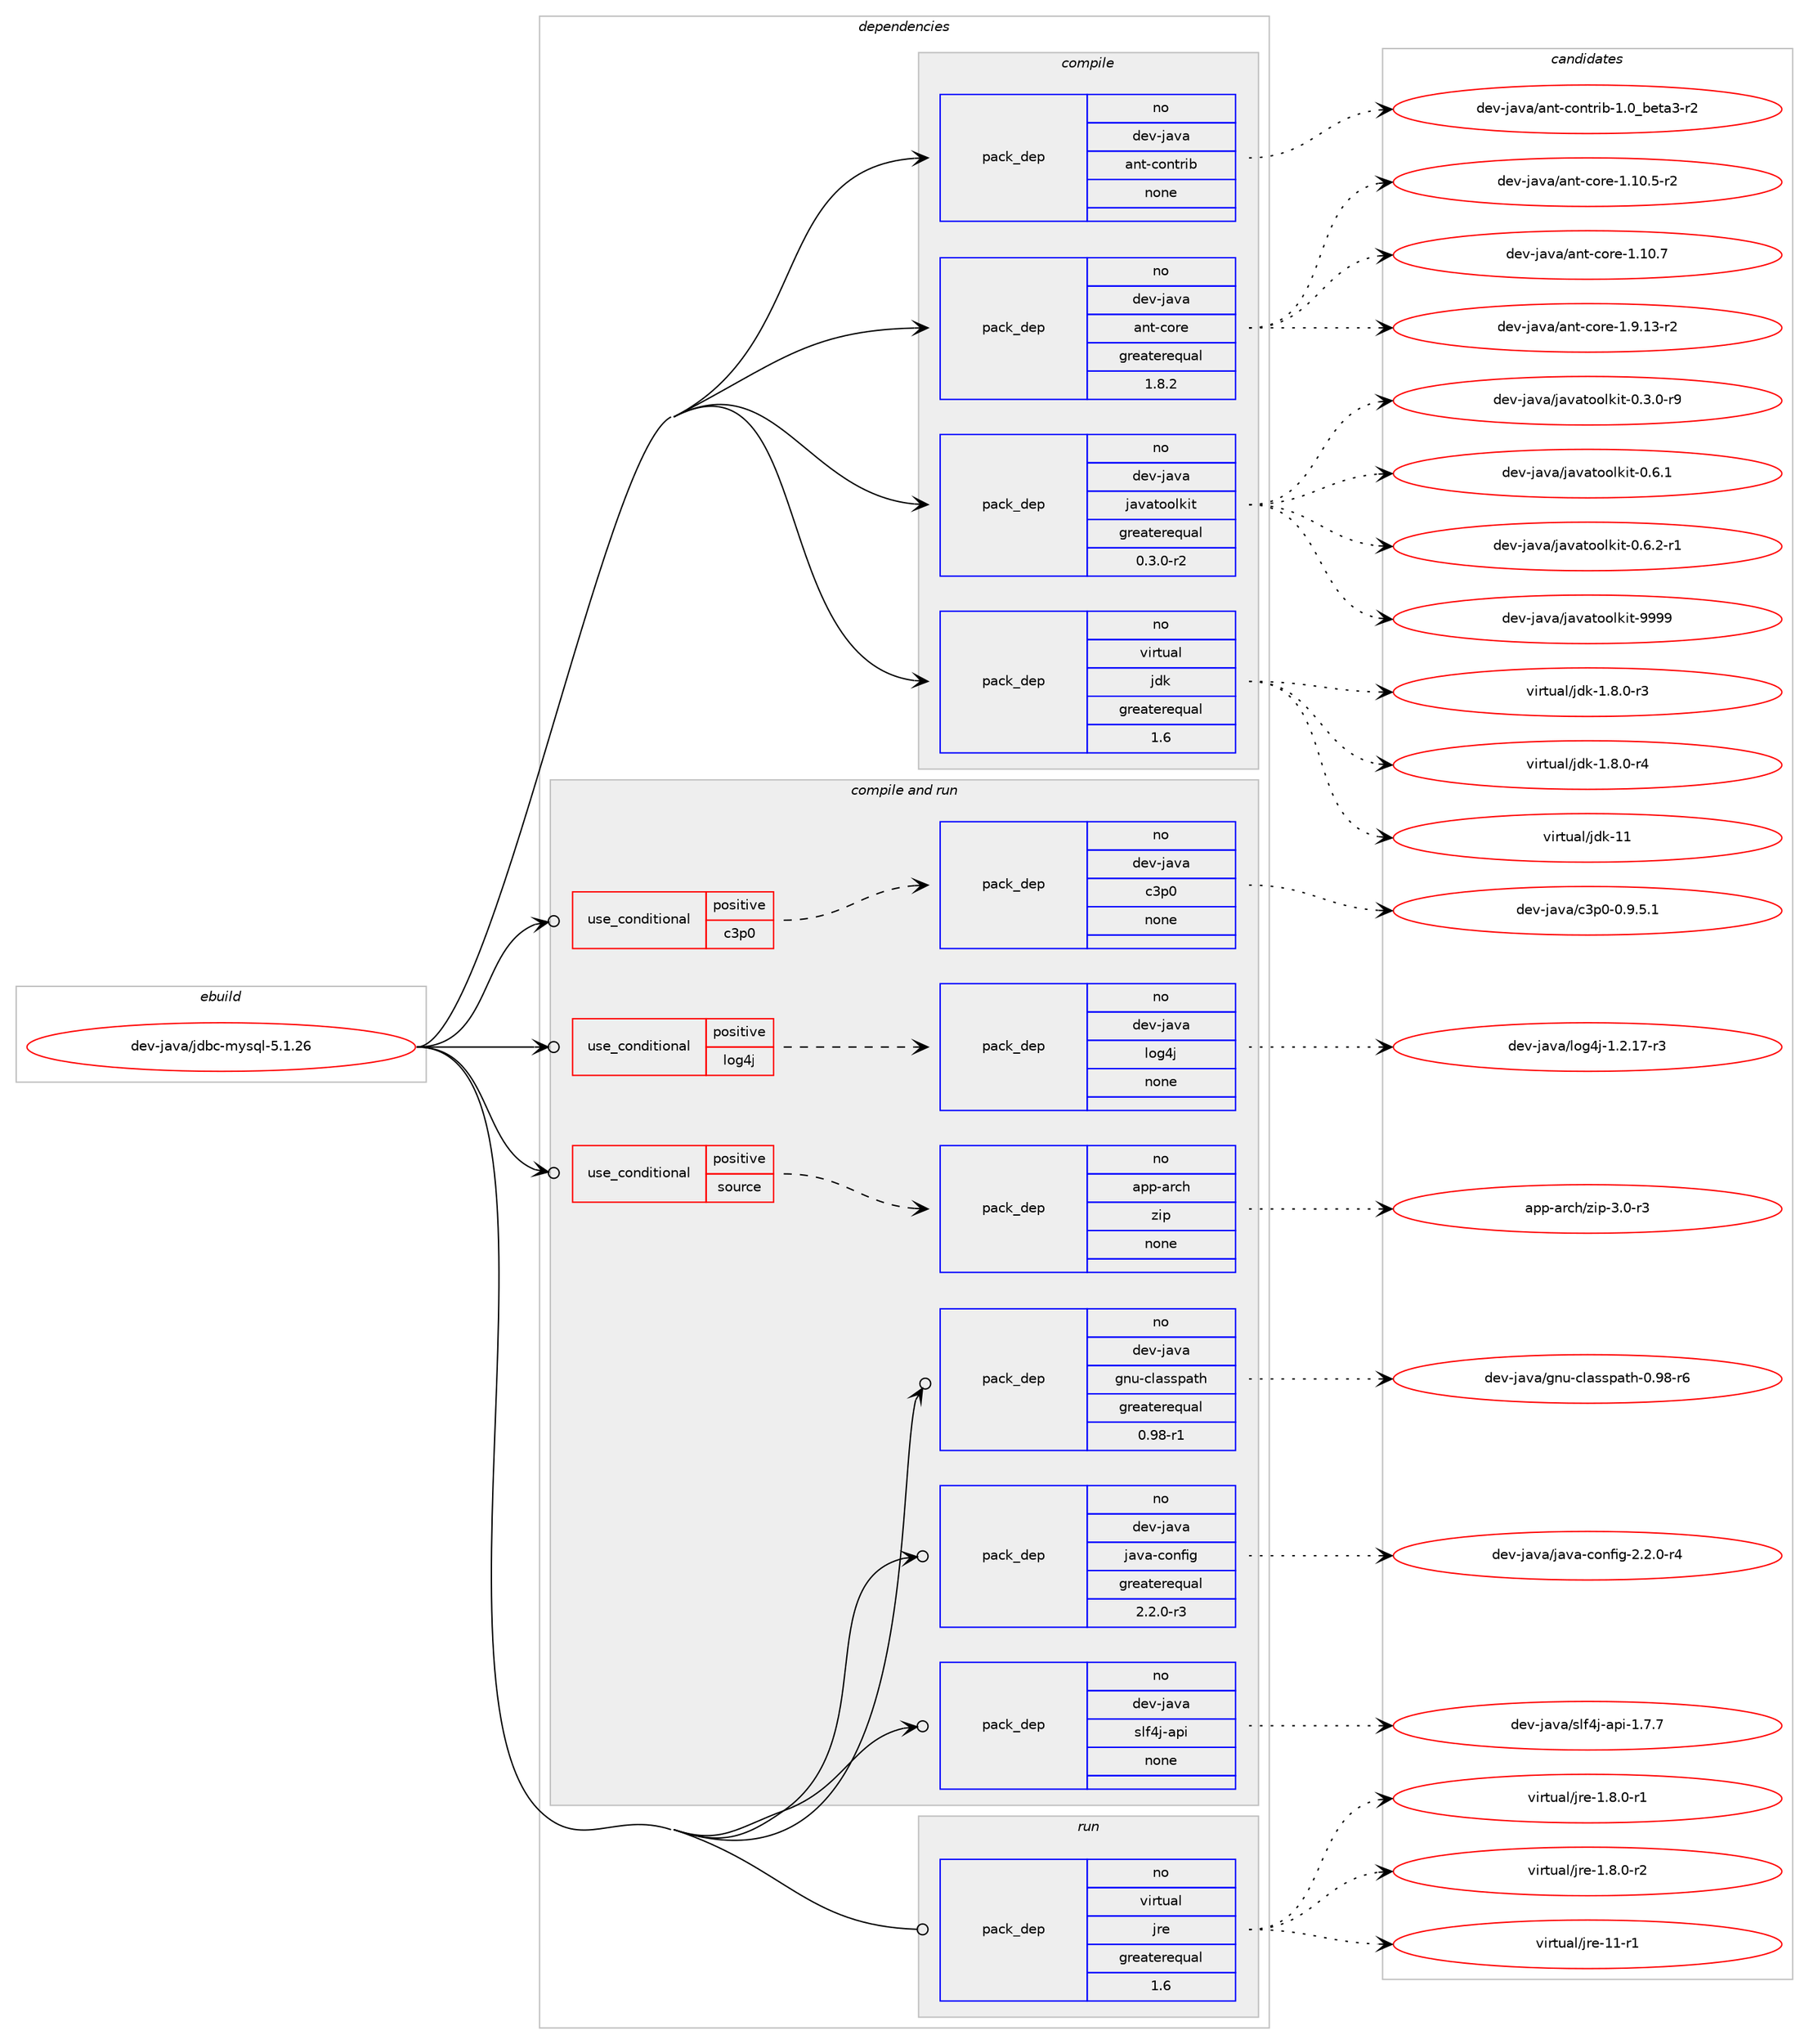digraph prolog {

# *************
# Graph options
# *************

newrank=true;
concentrate=true;
compound=true;
graph [rankdir=LR,fontname=Helvetica,fontsize=10,ranksep=1.5];#, ranksep=2.5, nodesep=0.2];
edge  [arrowhead=vee];
node  [fontname=Helvetica,fontsize=10];

# **********
# The ebuild
# **********

subgraph cluster_leftcol {
color=gray;
rank=same;
label=<<i>ebuild</i>>;
id [label="dev-java/jdbc-mysql-5.1.26", color=red, width=4, href="../dev-java/jdbc-mysql-5.1.26.svg"];
}

# ****************
# The dependencies
# ****************

subgraph cluster_midcol {
color=gray;
label=<<i>dependencies</i>>;
subgraph cluster_compile {
fillcolor="#eeeeee";
style=filled;
label=<<i>compile</i>>;
subgraph pack413615 {
dependency553799 [label=<<TABLE BORDER="0" CELLBORDER="1" CELLSPACING="0" CELLPADDING="4" WIDTH="220"><TR><TD ROWSPAN="6" CELLPADDING="30">pack_dep</TD></TR><TR><TD WIDTH="110">no</TD></TR><TR><TD>dev-java</TD></TR><TR><TD>ant-contrib</TD></TR><TR><TD>none</TD></TR><TR><TD></TD></TR></TABLE>>, shape=none, color=blue];
}
id:e -> dependency553799:w [weight=20,style="solid",arrowhead="vee"];
subgraph pack413616 {
dependency553800 [label=<<TABLE BORDER="0" CELLBORDER="1" CELLSPACING="0" CELLPADDING="4" WIDTH="220"><TR><TD ROWSPAN="6" CELLPADDING="30">pack_dep</TD></TR><TR><TD WIDTH="110">no</TD></TR><TR><TD>dev-java</TD></TR><TR><TD>ant-core</TD></TR><TR><TD>greaterequal</TD></TR><TR><TD>1.8.2</TD></TR></TABLE>>, shape=none, color=blue];
}
id:e -> dependency553800:w [weight=20,style="solid",arrowhead="vee"];
subgraph pack413617 {
dependency553801 [label=<<TABLE BORDER="0" CELLBORDER="1" CELLSPACING="0" CELLPADDING="4" WIDTH="220"><TR><TD ROWSPAN="6" CELLPADDING="30">pack_dep</TD></TR><TR><TD WIDTH="110">no</TD></TR><TR><TD>dev-java</TD></TR><TR><TD>javatoolkit</TD></TR><TR><TD>greaterequal</TD></TR><TR><TD>0.3.0-r2</TD></TR></TABLE>>, shape=none, color=blue];
}
id:e -> dependency553801:w [weight=20,style="solid",arrowhead="vee"];
subgraph pack413618 {
dependency553802 [label=<<TABLE BORDER="0" CELLBORDER="1" CELLSPACING="0" CELLPADDING="4" WIDTH="220"><TR><TD ROWSPAN="6" CELLPADDING="30">pack_dep</TD></TR><TR><TD WIDTH="110">no</TD></TR><TR><TD>virtual</TD></TR><TR><TD>jdk</TD></TR><TR><TD>greaterequal</TD></TR><TR><TD>1.6</TD></TR></TABLE>>, shape=none, color=blue];
}
id:e -> dependency553802:w [weight=20,style="solid",arrowhead="vee"];
}
subgraph cluster_compileandrun {
fillcolor="#eeeeee";
style=filled;
label=<<i>compile and run</i>>;
subgraph cond129007 {
dependency553803 [label=<<TABLE BORDER="0" CELLBORDER="1" CELLSPACING="0" CELLPADDING="4"><TR><TD ROWSPAN="3" CELLPADDING="10">use_conditional</TD></TR><TR><TD>positive</TD></TR><TR><TD>c3p0</TD></TR></TABLE>>, shape=none, color=red];
subgraph pack413619 {
dependency553804 [label=<<TABLE BORDER="0" CELLBORDER="1" CELLSPACING="0" CELLPADDING="4" WIDTH="220"><TR><TD ROWSPAN="6" CELLPADDING="30">pack_dep</TD></TR><TR><TD WIDTH="110">no</TD></TR><TR><TD>dev-java</TD></TR><TR><TD>c3p0</TD></TR><TR><TD>none</TD></TR><TR><TD></TD></TR></TABLE>>, shape=none, color=blue];
}
dependency553803:e -> dependency553804:w [weight=20,style="dashed",arrowhead="vee"];
}
id:e -> dependency553803:w [weight=20,style="solid",arrowhead="odotvee"];
subgraph cond129008 {
dependency553805 [label=<<TABLE BORDER="0" CELLBORDER="1" CELLSPACING="0" CELLPADDING="4"><TR><TD ROWSPAN="3" CELLPADDING="10">use_conditional</TD></TR><TR><TD>positive</TD></TR><TR><TD>log4j</TD></TR></TABLE>>, shape=none, color=red];
subgraph pack413620 {
dependency553806 [label=<<TABLE BORDER="0" CELLBORDER="1" CELLSPACING="0" CELLPADDING="4" WIDTH="220"><TR><TD ROWSPAN="6" CELLPADDING="30">pack_dep</TD></TR><TR><TD WIDTH="110">no</TD></TR><TR><TD>dev-java</TD></TR><TR><TD>log4j</TD></TR><TR><TD>none</TD></TR><TR><TD></TD></TR></TABLE>>, shape=none, color=blue];
}
dependency553805:e -> dependency553806:w [weight=20,style="dashed",arrowhead="vee"];
}
id:e -> dependency553805:w [weight=20,style="solid",arrowhead="odotvee"];
subgraph cond129009 {
dependency553807 [label=<<TABLE BORDER="0" CELLBORDER="1" CELLSPACING="0" CELLPADDING="4"><TR><TD ROWSPAN="3" CELLPADDING="10">use_conditional</TD></TR><TR><TD>positive</TD></TR><TR><TD>source</TD></TR></TABLE>>, shape=none, color=red];
subgraph pack413621 {
dependency553808 [label=<<TABLE BORDER="0" CELLBORDER="1" CELLSPACING="0" CELLPADDING="4" WIDTH="220"><TR><TD ROWSPAN="6" CELLPADDING="30">pack_dep</TD></TR><TR><TD WIDTH="110">no</TD></TR><TR><TD>app-arch</TD></TR><TR><TD>zip</TD></TR><TR><TD>none</TD></TR><TR><TD></TD></TR></TABLE>>, shape=none, color=blue];
}
dependency553807:e -> dependency553808:w [weight=20,style="dashed",arrowhead="vee"];
}
id:e -> dependency553807:w [weight=20,style="solid",arrowhead="odotvee"];
subgraph pack413622 {
dependency553809 [label=<<TABLE BORDER="0" CELLBORDER="1" CELLSPACING="0" CELLPADDING="4" WIDTH="220"><TR><TD ROWSPAN="6" CELLPADDING="30">pack_dep</TD></TR><TR><TD WIDTH="110">no</TD></TR><TR><TD>dev-java</TD></TR><TR><TD>gnu-classpath</TD></TR><TR><TD>greaterequal</TD></TR><TR><TD>0.98-r1</TD></TR></TABLE>>, shape=none, color=blue];
}
id:e -> dependency553809:w [weight=20,style="solid",arrowhead="odotvee"];
subgraph pack413623 {
dependency553810 [label=<<TABLE BORDER="0" CELLBORDER="1" CELLSPACING="0" CELLPADDING="4" WIDTH="220"><TR><TD ROWSPAN="6" CELLPADDING="30">pack_dep</TD></TR><TR><TD WIDTH="110">no</TD></TR><TR><TD>dev-java</TD></TR><TR><TD>java-config</TD></TR><TR><TD>greaterequal</TD></TR><TR><TD>2.2.0-r3</TD></TR></TABLE>>, shape=none, color=blue];
}
id:e -> dependency553810:w [weight=20,style="solid",arrowhead="odotvee"];
subgraph pack413624 {
dependency553811 [label=<<TABLE BORDER="0" CELLBORDER="1" CELLSPACING="0" CELLPADDING="4" WIDTH="220"><TR><TD ROWSPAN="6" CELLPADDING="30">pack_dep</TD></TR><TR><TD WIDTH="110">no</TD></TR><TR><TD>dev-java</TD></TR><TR><TD>slf4j-api</TD></TR><TR><TD>none</TD></TR><TR><TD></TD></TR></TABLE>>, shape=none, color=blue];
}
id:e -> dependency553811:w [weight=20,style="solid",arrowhead="odotvee"];
}
subgraph cluster_run {
fillcolor="#eeeeee";
style=filled;
label=<<i>run</i>>;
subgraph pack413625 {
dependency553812 [label=<<TABLE BORDER="0" CELLBORDER="1" CELLSPACING="0" CELLPADDING="4" WIDTH="220"><TR><TD ROWSPAN="6" CELLPADDING="30">pack_dep</TD></TR><TR><TD WIDTH="110">no</TD></TR><TR><TD>virtual</TD></TR><TR><TD>jre</TD></TR><TR><TD>greaterequal</TD></TR><TR><TD>1.6</TD></TR></TABLE>>, shape=none, color=blue];
}
id:e -> dependency553812:w [weight=20,style="solid",arrowhead="odot"];
}
}

# **************
# The candidates
# **************

subgraph cluster_choices {
rank=same;
color=gray;
label=<<i>candidates</i>>;

subgraph choice413615 {
color=black;
nodesep=1;
choice100101118451069711897479711011645991111101161141059845494648959810111697514511450 [label="dev-java/ant-contrib-1.0_beta3-r2", color=red, width=4,href="../dev-java/ant-contrib-1.0_beta3-r2.svg"];
dependency553799:e -> choice100101118451069711897479711011645991111101161141059845494648959810111697514511450:w [style=dotted,weight="100"];
}
subgraph choice413616 {
color=black;
nodesep=1;
choice10010111845106971189747971101164599111114101454946494846534511450 [label="dev-java/ant-core-1.10.5-r2", color=red, width=4,href="../dev-java/ant-core-1.10.5-r2.svg"];
choice1001011184510697118974797110116459911111410145494649484655 [label="dev-java/ant-core-1.10.7", color=red, width=4,href="../dev-java/ant-core-1.10.7.svg"];
choice10010111845106971189747971101164599111114101454946574649514511450 [label="dev-java/ant-core-1.9.13-r2", color=red, width=4,href="../dev-java/ant-core-1.9.13-r2.svg"];
dependency553800:e -> choice10010111845106971189747971101164599111114101454946494846534511450:w [style=dotted,weight="100"];
dependency553800:e -> choice1001011184510697118974797110116459911111410145494649484655:w [style=dotted,weight="100"];
dependency553800:e -> choice10010111845106971189747971101164599111114101454946574649514511450:w [style=dotted,weight="100"];
}
subgraph choice413617 {
color=black;
nodesep=1;
choice1001011184510697118974710697118971161111111081071051164548465146484511457 [label="dev-java/javatoolkit-0.3.0-r9", color=red, width=4,href="../dev-java/javatoolkit-0.3.0-r9.svg"];
choice100101118451069711897471069711897116111111108107105116454846544649 [label="dev-java/javatoolkit-0.6.1", color=red, width=4,href="../dev-java/javatoolkit-0.6.1.svg"];
choice1001011184510697118974710697118971161111111081071051164548465446504511449 [label="dev-java/javatoolkit-0.6.2-r1", color=red, width=4,href="../dev-java/javatoolkit-0.6.2-r1.svg"];
choice1001011184510697118974710697118971161111111081071051164557575757 [label="dev-java/javatoolkit-9999", color=red, width=4,href="../dev-java/javatoolkit-9999.svg"];
dependency553801:e -> choice1001011184510697118974710697118971161111111081071051164548465146484511457:w [style=dotted,weight="100"];
dependency553801:e -> choice100101118451069711897471069711897116111111108107105116454846544649:w [style=dotted,weight="100"];
dependency553801:e -> choice1001011184510697118974710697118971161111111081071051164548465446504511449:w [style=dotted,weight="100"];
dependency553801:e -> choice1001011184510697118974710697118971161111111081071051164557575757:w [style=dotted,weight="100"];
}
subgraph choice413618 {
color=black;
nodesep=1;
choice11810511411611797108471061001074549465646484511451 [label="virtual/jdk-1.8.0-r3", color=red, width=4,href="../virtual/jdk-1.8.0-r3.svg"];
choice11810511411611797108471061001074549465646484511452 [label="virtual/jdk-1.8.0-r4", color=red, width=4,href="../virtual/jdk-1.8.0-r4.svg"];
choice1181051141161179710847106100107454949 [label="virtual/jdk-11", color=red, width=4,href="../virtual/jdk-11.svg"];
dependency553802:e -> choice11810511411611797108471061001074549465646484511451:w [style=dotted,weight="100"];
dependency553802:e -> choice11810511411611797108471061001074549465646484511452:w [style=dotted,weight="100"];
dependency553802:e -> choice1181051141161179710847106100107454949:w [style=dotted,weight="100"];
}
subgraph choice413619 {
color=black;
nodesep=1;
choice100101118451069711897479951112484548465746534649 [label="dev-java/c3p0-0.9.5.1", color=red, width=4,href="../dev-java/c3p0-0.9.5.1.svg"];
dependency553804:e -> choice100101118451069711897479951112484548465746534649:w [style=dotted,weight="100"];
}
subgraph choice413620 {
color=black;
nodesep=1;
choice1001011184510697118974710811110352106454946504649554511451 [label="dev-java/log4j-1.2.17-r3", color=red, width=4,href="../dev-java/log4j-1.2.17-r3.svg"];
dependency553806:e -> choice1001011184510697118974710811110352106454946504649554511451:w [style=dotted,weight="100"];
}
subgraph choice413621 {
color=black;
nodesep=1;
choice9711211245971149910447122105112455146484511451 [label="app-arch/zip-3.0-r3", color=red, width=4,href="../app-arch/zip-3.0-r3.svg"];
dependency553808:e -> choice9711211245971149910447122105112455146484511451:w [style=dotted,weight="100"];
}
subgraph choice413622 {
color=black;
nodesep=1;
choice100101118451069711897471031101174599108971151151129711610445484657564511454 [label="dev-java/gnu-classpath-0.98-r6", color=red, width=4,href="../dev-java/gnu-classpath-0.98-r6.svg"];
dependency553809:e -> choice100101118451069711897471031101174599108971151151129711610445484657564511454:w [style=dotted,weight="100"];
}
subgraph choice413623 {
color=black;
nodesep=1;
choice10010111845106971189747106971189745991111101021051034550465046484511452 [label="dev-java/java-config-2.2.0-r4", color=red, width=4,href="../dev-java/java-config-2.2.0-r4.svg"];
dependency553810:e -> choice10010111845106971189747106971189745991111101021051034550465046484511452:w [style=dotted,weight="100"];
}
subgraph choice413624 {
color=black;
nodesep=1;
choice10010111845106971189747115108102521064597112105454946554655 [label="dev-java/slf4j-api-1.7.7", color=red, width=4,href="../dev-java/slf4j-api-1.7.7.svg"];
dependency553811:e -> choice10010111845106971189747115108102521064597112105454946554655:w [style=dotted,weight="100"];
}
subgraph choice413625 {
color=black;
nodesep=1;
choice11810511411611797108471061141014549465646484511449 [label="virtual/jre-1.8.0-r1", color=red, width=4,href="../virtual/jre-1.8.0-r1.svg"];
choice11810511411611797108471061141014549465646484511450 [label="virtual/jre-1.8.0-r2", color=red, width=4,href="../virtual/jre-1.8.0-r2.svg"];
choice11810511411611797108471061141014549494511449 [label="virtual/jre-11-r1", color=red, width=4,href="../virtual/jre-11-r1.svg"];
dependency553812:e -> choice11810511411611797108471061141014549465646484511449:w [style=dotted,weight="100"];
dependency553812:e -> choice11810511411611797108471061141014549465646484511450:w [style=dotted,weight="100"];
dependency553812:e -> choice11810511411611797108471061141014549494511449:w [style=dotted,weight="100"];
}
}

}
